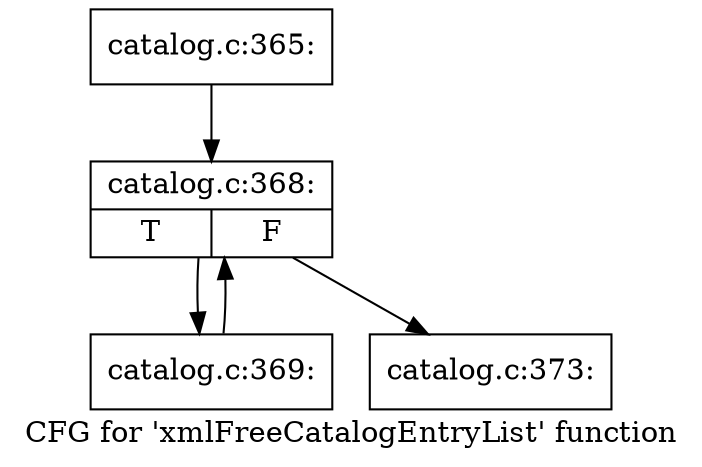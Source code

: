 digraph "CFG for 'xmlFreeCatalogEntryList' function" {
	label="CFG for 'xmlFreeCatalogEntryList' function";

	Node0x3964b00 [shape=record,label="{catalog.c:365:}"];
	Node0x3964b00 -> Node0x3964c40;
	Node0x3964c40 [shape=record,label="{catalog.c:368:|{<s0>T|<s1>F}}"];
	Node0x3964c40 -> Node0x3965030;
	Node0x3964c40 -> Node0x3964e60;
	Node0x3965030 [shape=record,label="{catalog.c:369:}"];
	Node0x3965030 -> Node0x3964c40;
	Node0x3964e60 [shape=record,label="{catalog.c:373:}"];
}
